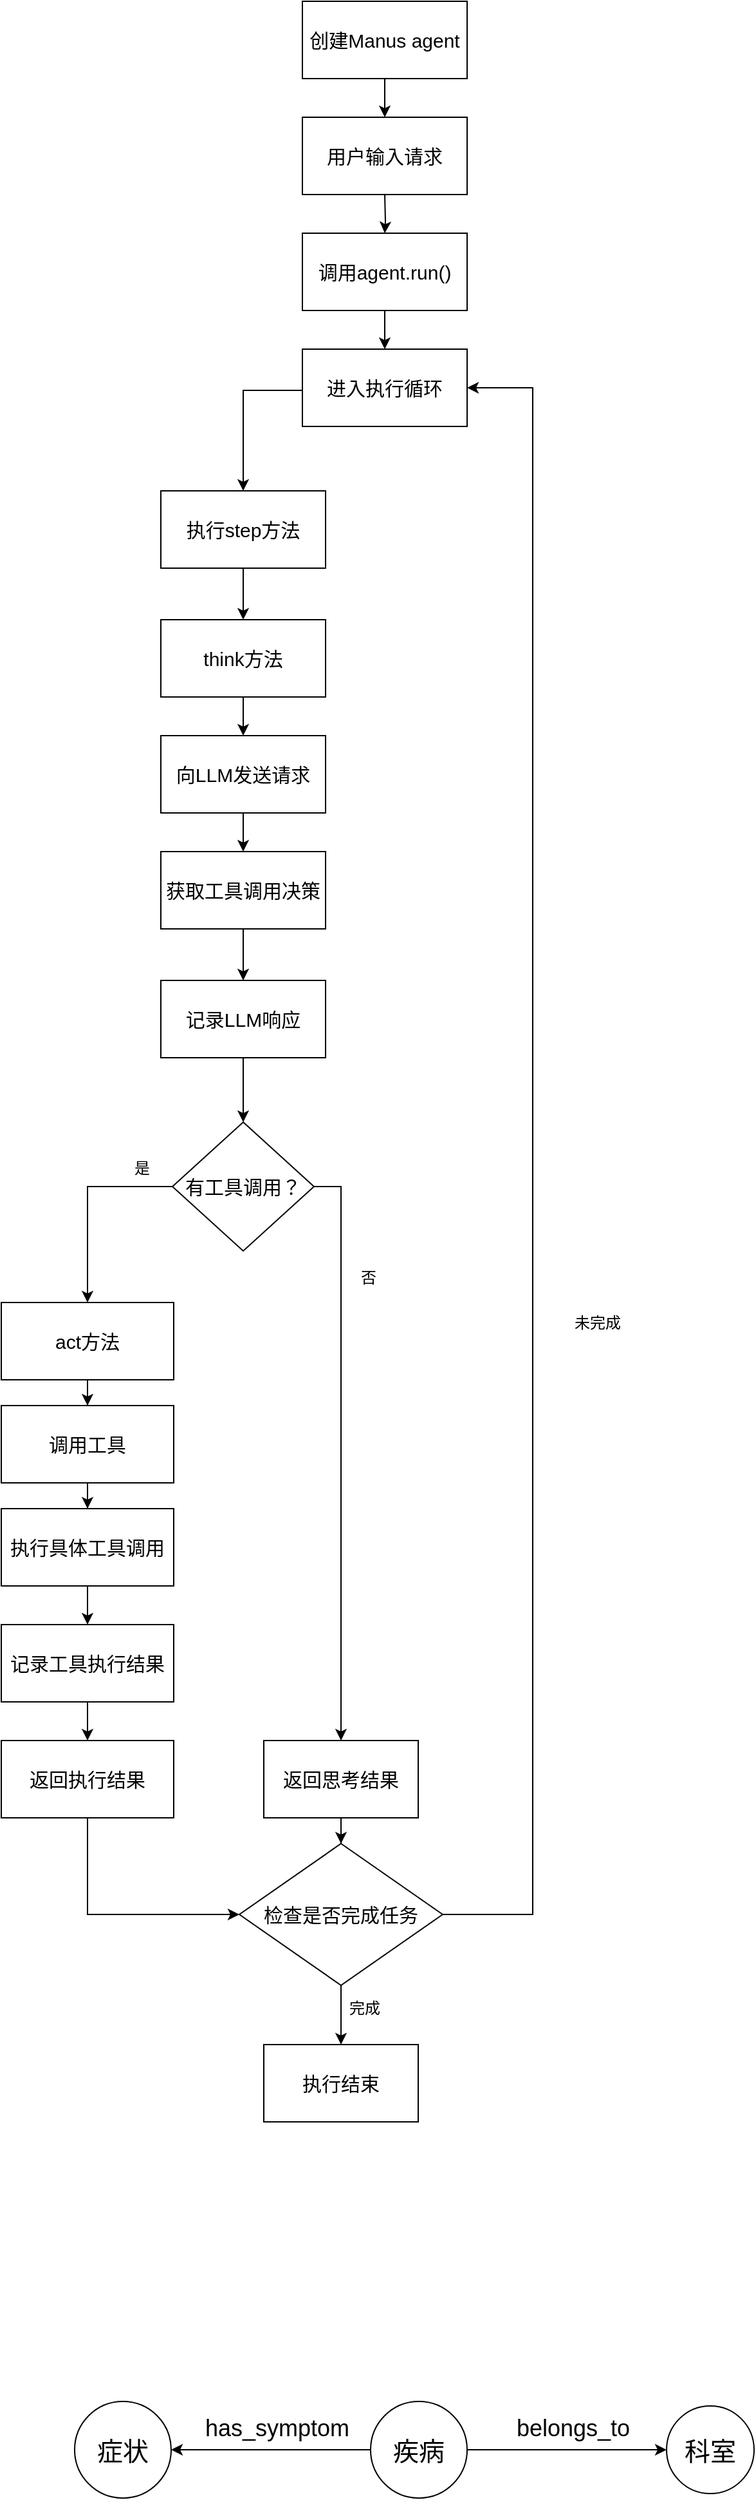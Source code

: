 <mxfile version="27.1.1">
  <diagram name="第 1 页" id="XrAzQeYm1N9VuY8X3JVy">
    <mxGraphModel dx="1418" dy="752" grid="0" gridSize="10" guides="1" tooltips="1" connect="1" arrows="1" fold="1" page="1" pageScale="1" pageWidth="827" pageHeight="1169" math="0" shadow="0">
      <root>
        <mxCell id="0" />
        <mxCell id="1" parent="0" />
        <mxCell id="NaGLtLPMVxLZHlq2lp-Q-1" value="用户输入请求" style="rounded=0;whiteSpace=wrap;html=1;fontSize=15;" parent="1" vertex="1">
          <mxGeometry x="340" y="220" width="128" height="60" as="geometry" />
        </mxCell>
        <mxCell id="NaGLtLPMVxLZHlq2lp-Q-21" style="edgeStyle=orthogonalEdgeStyle;rounded=0;orthogonalLoop=1;jettySize=auto;html=1;" parent="1" target="NaGLtLPMVxLZHlq2lp-Q-3" edge="1">
          <mxGeometry relative="1" as="geometry">
            <mxPoint x="404" y="280" as="sourcePoint" />
          </mxGeometry>
        </mxCell>
        <mxCell id="NaGLtLPMVxLZHlq2lp-Q-22" style="edgeStyle=orthogonalEdgeStyle;rounded=0;orthogonalLoop=1;jettySize=auto;html=1;" parent="1" source="NaGLtLPMVxLZHlq2lp-Q-3" target="NaGLtLPMVxLZHlq2lp-Q-4" edge="1">
          <mxGeometry relative="1" as="geometry" />
        </mxCell>
        <mxCell id="NaGLtLPMVxLZHlq2lp-Q-3" value="调用agent.run()" style="rounded=0;whiteSpace=wrap;html=1;fontSize=15;" parent="1" vertex="1">
          <mxGeometry x="340" y="310" width="128" height="60" as="geometry" />
        </mxCell>
        <mxCell id="NaGLtLPMVxLZHlq2lp-Q-25" style="edgeStyle=orthogonalEdgeStyle;rounded=0;orthogonalLoop=1;jettySize=auto;html=1;" parent="1" source="NaGLtLPMVxLZHlq2lp-Q-4" target="NaGLtLPMVxLZHlq2lp-Q-5" edge="1">
          <mxGeometry relative="1" as="geometry">
            <Array as="points">
              <mxPoint x="294" y="432" />
            </Array>
          </mxGeometry>
        </mxCell>
        <mxCell id="NaGLtLPMVxLZHlq2lp-Q-4" value="进入执行循环" style="rounded=0;whiteSpace=wrap;html=1;fontSize=15;" parent="1" vertex="1">
          <mxGeometry x="340" y="400" width="128" height="60" as="geometry" />
        </mxCell>
        <mxCell id="NaGLtLPMVxLZHlq2lp-Q-26" style="edgeStyle=orthogonalEdgeStyle;rounded=0;orthogonalLoop=1;jettySize=auto;html=1;" parent="1" source="NaGLtLPMVxLZHlq2lp-Q-5" target="NaGLtLPMVxLZHlq2lp-Q-6" edge="1">
          <mxGeometry relative="1" as="geometry" />
        </mxCell>
        <mxCell id="NaGLtLPMVxLZHlq2lp-Q-5" value="执行step方法" style="rounded=0;whiteSpace=wrap;html=1;fontSize=15;" parent="1" vertex="1">
          <mxGeometry x="230" y="510" width="128" height="60" as="geometry" />
        </mxCell>
        <mxCell id="NaGLtLPMVxLZHlq2lp-Q-27" style="edgeStyle=orthogonalEdgeStyle;rounded=0;orthogonalLoop=1;jettySize=auto;html=1;" parent="1" source="NaGLtLPMVxLZHlq2lp-Q-6" target="NaGLtLPMVxLZHlq2lp-Q-7" edge="1">
          <mxGeometry relative="1" as="geometry" />
        </mxCell>
        <mxCell id="NaGLtLPMVxLZHlq2lp-Q-6" value="think方法" style="rounded=0;whiteSpace=wrap;html=1;fontSize=15;" parent="1" vertex="1">
          <mxGeometry x="230" y="610" width="128" height="60" as="geometry" />
        </mxCell>
        <mxCell id="NaGLtLPMVxLZHlq2lp-Q-28" style="edgeStyle=orthogonalEdgeStyle;rounded=0;orthogonalLoop=1;jettySize=auto;html=1;" parent="1" source="NaGLtLPMVxLZHlq2lp-Q-7" target="NaGLtLPMVxLZHlq2lp-Q-8" edge="1">
          <mxGeometry relative="1" as="geometry" />
        </mxCell>
        <mxCell id="NaGLtLPMVxLZHlq2lp-Q-7" value="向LLM发送请求" style="rounded=0;whiteSpace=wrap;html=1;fontSize=15;" parent="1" vertex="1">
          <mxGeometry x="230" y="700" width="128" height="60" as="geometry" />
        </mxCell>
        <mxCell id="NaGLtLPMVxLZHlq2lp-Q-29" style="edgeStyle=orthogonalEdgeStyle;rounded=0;orthogonalLoop=1;jettySize=auto;html=1;" parent="1" source="NaGLtLPMVxLZHlq2lp-Q-8" target="NaGLtLPMVxLZHlq2lp-Q-9" edge="1">
          <mxGeometry relative="1" as="geometry" />
        </mxCell>
        <mxCell id="NaGLtLPMVxLZHlq2lp-Q-8" value="获取工具调用决策" style="rounded=0;whiteSpace=wrap;html=1;fontSize=15;" parent="1" vertex="1">
          <mxGeometry x="230" y="790" width="128" height="60" as="geometry" />
        </mxCell>
        <mxCell id="NaGLtLPMVxLZHlq2lp-Q-30" style="edgeStyle=orthogonalEdgeStyle;rounded=0;orthogonalLoop=1;jettySize=auto;html=1;entryX=0.5;entryY=0;entryDx=0;entryDy=0;" parent="1" source="NaGLtLPMVxLZHlq2lp-Q-9" target="NaGLtLPMVxLZHlq2lp-Q-10" edge="1">
          <mxGeometry relative="1" as="geometry" />
        </mxCell>
        <mxCell id="NaGLtLPMVxLZHlq2lp-Q-9" value="记录LLM响应" style="rounded=0;whiteSpace=wrap;html=1;fontSize=15;" parent="1" vertex="1">
          <mxGeometry x="230" y="890" width="128" height="60" as="geometry" />
        </mxCell>
        <mxCell id="NaGLtLPMVxLZHlq2lp-Q-33" style="edgeStyle=orthogonalEdgeStyle;rounded=0;orthogonalLoop=1;jettySize=auto;html=1;" parent="1" source="NaGLtLPMVxLZHlq2lp-Q-10" target="NaGLtLPMVxLZHlq2lp-Q-11" edge="1">
          <mxGeometry relative="1" as="geometry">
            <Array as="points">
              <mxPoint x="173" y="1050" />
            </Array>
          </mxGeometry>
        </mxCell>
        <mxCell id="NaGLtLPMVxLZHlq2lp-Q-10" value="有工具调用？" style="rhombus;whiteSpace=wrap;html=1;fontSize=15;" parent="1" vertex="1">
          <mxGeometry x="239" y="1000" width="110" height="100" as="geometry" />
        </mxCell>
        <mxCell id="NaGLtLPMVxLZHlq2lp-Q-34" style="edgeStyle=orthogonalEdgeStyle;rounded=0;orthogonalLoop=1;jettySize=auto;html=1;" parent="1" source="NaGLtLPMVxLZHlq2lp-Q-11" target="NaGLtLPMVxLZHlq2lp-Q-12" edge="1">
          <mxGeometry relative="1" as="geometry" />
        </mxCell>
        <mxCell id="NaGLtLPMVxLZHlq2lp-Q-11" value="act方法" style="rounded=0;whiteSpace=wrap;html=1;fontSize=15;" parent="1" vertex="1">
          <mxGeometry x="106" y="1140" width="134" height="60" as="geometry" />
        </mxCell>
        <mxCell id="NaGLtLPMVxLZHlq2lp-Q-35" style="edgeStyle=orthogonalEdgeStyle;rounded=0;orthogonalLoop=1;jettySize=auto;html=1;" parent="1" source="NaGLtLPMVxLZHlq2lp-Q-12" target="NaGLtLPMVxLZHlq2lp-Q-13" edge="1">
          <mxGeometry relative="1" as="geometry" />
        </mxCell>
        <mxCell id="NaGLtLPMVxLZHlq2lp-Q-12" value="调用工具" style="rounded=0;whiteSpace=wrap;html=1;fontSize=15;" parent="1" vertex="1">
          <mxGeometry x="106" y="1220" width="134" height="60" as="geometry" />
        </mxCell>
        <mxCell id="NaGLtLPMVxLZHlq2lp-Q-36" style="edgeStyle=orthogonalEdgeStyle;rounded=0;orthogonalLoop=1;jettySize=auto;html=1;" parent="1" source="NaGLtLPMVxLZHlq2lp-Q-13" target="NaGLtLPMVxLZHlq2lp-Q-14" edge="1">
          <mxGeometry relative="1" as="geometry" />
        </mxCell>
        <mxCell id="NaGLtLPMVxLZHlq2lp-Q-13" value="执行具体工具调用" style="rounded=0;whiteSpace=wrap;html=1;fontSize=15;" parent="1" vertex="1">
          <mxGeometry x="106" y="1300" width="134" height="60" as="geometry" />
        </mxCell>
        <mxCell id="NaGLtLPMVxLZHlq2lp-Q-37" style="edgeStyle=orthogonalEdgeStyle;rounded=0;orthogonalLoop=1;jettySize=auto;html=1;" parent="1" source="NaGLtLPMVxLZHlq2lp-Q-14" target="NaGLtLPMVxLZHlq2lp-Q-15" edge="1">
          <mxGeometry relative="1" as="geometry" />
        </mxCell>
        <mxCell id="NaGLtLPMVxLZHlq2lp-Q-14" value="记录工具执行结果" style="rounded=0;whiteSpace=wrap;html=1;fontSize=15;" parent="1" vertex="1">
          <mxGeometry x="106" y="1390" width="134" height="60" as="geometry" />
        </mxCell>
        <mxCell id="NaGLtLPMVxLZHlq2lp-Q-39" style="edgeStyle=orthogonalEdgeStyle;rounded=0;orthogonalLoop=1;jettySize=auto;html=1;entryX=0;entryY=0.5;entryDx=0;entryDy=0;" parent="1" source="NaGLtLPMVxLZHlq2lp-Q-15" target="NaGLtLPMVxLZHlq2lp-Q-18" edge="1">
          <mxGeometry relative="1" as="geometry">
            <Array as="points">
              <mxPoint x="173" y="1615" />
            </Array>
          </mxGeometry>
        </mxCell>
        <mxCell id="NaGLtLPMVxLZHlq2lp-Q-15" value="返回执行结果" style="rounded=0;whiteSpace=wrap;html=1;fontSize=15;" parent="1" vertex="1">
          <mxGeometry x="106" y="1480" width="134" height="60" as="geometry" />
        </mxCell>
        <mxCell id="NaGLtLPMVxLZHlq2lp-Q-42" style="edgeStyle=orthogonalEdgeStyle;rounded=0;orthogonalLoop=1;jettySize=auto;html=1;" parent="1" source="NaGLtLPMVxLZHlq2lp-Q-16" target="NaGLtLPMVxLZHlq2lp-Q-18" edge="1">
          <mxGeometry relative="1" as="geometry" />
        </mxCell>
        <mxCell id="NaGLtLPMVxLZHlq2lp-Q-16" value="返回思考结果" style="rounded=0;whiteSpace=wrap;html=1;fontSize=15;" parent="1" vertex="1">
          <mxGeometry x="310" y="1480" width="120" height="60" as="geometry" />
        </mxCell>
        <mxCell id="NaGLtLPMVxLZHlq2lp-Q-44" style="edgeStyle=orthogonalEdgeStyle;rounded=0;orthogonalLoop=1;jettySize=auto;html=1;" parent="1" source="NaGLtLPMVxLZHlq2lp-Q-18" target="NaGLtLPMVxLZHlq2lp-Q-19" edge="1">
          <mxGeometry relative="1" as="geometry" />
        </mxCell>
        <mxCell id="NaGLtLPMVxLZHlq2lp-Q-45" style="edgeStyle=orthogonalEdgeStyle;rounded=0;orthogonalLoop=1;jettySize=auto;html=1;entryX=1;entryY=0.5;entryDx=0;entryDy=0;" parent="1" source="NaGLtLPMVxLZHlq2lp-Q-18" target="NaGLtLPMVxLZHlq2lp-Q-4" edge="1">
          <mxGeometry relative="1" as="geometry">
            <Array as="points">
              <mxPoint x="519" y="1615" />
              <mxPoint x="519" y="430" />
            </Array>
          </mxGeometry>
        </mxCell>
        <mxCell id="NaGLtLPMVxLZHlq2lp-Q-18" value="检查是否完成任务" style="rhombus;whiteSpace=wrap;html=1;fontSize=15;" parent="1" vertex="1">
          <mxGeometry x="291" y="1560" width="158" height="110" as="geometry" />
        </mxCell>
        <mxCell id="NaGLtLPMVxLZHlq2lp-Q-19" value="执行结束" style="rounded=0;whiteSpace=wrap;html=1;fontSize=15;" parent="1" vertex="1">
          <mxGeometry x="310" y="1716" width="120" height="60" as="geometry" />
        </mxCell>
        <mxCell id="NaGLtLPMVxLZHlq2lp-Q-24" style="edgeStyle=orthogonalEdgeStyle;rounded=0;orthogonalLoop=1;jettySize=auto;html=1;" parent="1" source="NaGLtLPMVxLZHlq2lp-Q-23" target="NaGLtLPMVxLZHlq2lp-Q-1" edge="1">
          <mxGeometry relative="1" as="geometry" />
        </mxCell>
        <mxCell id="NaGLtLPMVxLZHlq2lp-Q-23" value="创建Manus agent" style="rounded=0;whiteSpace=wrap;html=1;fontSize=15;" parent="1" vertex="1">
          <mxGeometry x="340" y="130" width="128" height="60" as="geometry" />
        </mxCell>
        <mxCell id="NaGLtLPMVxLZHlq2lp-Q-31" value="是" style="text;html=1;align=center;verticalAlign=middle;resizable=0;points=[];autosize=1;strokeColor=none;fillColor=none;" parent="1" vertex="1">
          <mxGeometry x="200" y="1023" width="30" height="26" as="geometry" />
        </mxCell>
        <mxCell id="NaGLtLPMVxLZHlq2lp-Q-32" value="否" style="text;html=1;align=center;verticalAlign=middle;resizable=0;points=[];autosize=1;strokeColor=none;fillColor=none;" parent="1" vertex="1">
          <mxGeometry x="376" y="1108" width="30" height="26" as="geometry" />
        </mxCell>
        <mxCell id="NaGLtLPMVxLZHlq2lp-Q-40" style="edgeStyle=orthogonalEdgeStyle;rounded=0;orthogonalLoop=1;jettySize=auto;html=1;entryX=0.5;entryY=0;entryDx=0;entryDy=0;" parent="1" source="NaGLtLPMVxLZHlq2lp-Q-10" target="NaGLtLPMVxLZHlq2lp-Q-16" edge="1">
          <mxGeometry relative="1" as="geometry">
            <mxPoint x="363" y="1477" as="targetPoint" />
            <Array as="points">
              <mxPoint x="370" y="1050" />
            </Array>
          </mxGeometry>
        </mxCell>
        <mxCell id="NaGLtLPMVxLZHlq2lp-Q-41" value="未完成" style="text;html=1;align=center;verticalAlign=middle;resizable=0;points=[];autosize=1;strokeColor=none;fillColor=none;" parent="1" vertex="1">
          <mxGeometry x="542" y="1143" width="54" height="26" as="geometry" />
        </mxCell>
        <mxCell id="NaGLtLPMVxLZHlq2lp-Q-43" value="完成" style="text;html=1;align=center;verticalAlign=middle;resizable=0;points=[];autosize=1;strokeColor=none;fillColor=none;" parent="1" vertex="1">
          <mxGeometry x="367" y="1675" width="42" height="26" as="geometry" />
        </mxCell>
        <mxCell id="hRCrfckKiqb29PNzPiwE-2" value="症状" style="ellipse;whiteSpace=wrap;html=1;aspect=fixed;fontSize=20;" vertex="1" parent="1">
          <mxGeometry x="163" y="1993" width="75" height="75" as="geometry" />
        </mxCell>
        <mxCell id="hRCrfckKiqb29PNzPiwE-3" value="疾病" style="ellipse;whiteSpace=wrap;html=1;aspect=fixed;fontSize=20;" vertex="1" parent="1">
          <mxGeometry x="393" y="1993" width="75" height="75" as="geometry" />
        </mxCell>
        <mxCell id="hRCrfckKiqb29PNzPiwE-4" value="科室" style="ellipse;whiteSpace=wrap;html=1;aspect=fixed;fontSize=20;" vertex="1" parent="1">
          <mxGeometry x="623" y="1996.5" width="68" height="68" as="geometry" />
        </mxCell>
        <mxCell id="hRCrfckKiqb29PNzPiwE-5" value="" style="endArrow=classic;html=1;rounded=0;exitX=0;exitY=0.5;exitDx=0;exitDy=0;entryX=1;entryY=0.5;entryDx=0;entryDy=0;" edge="1" parent="1" source="hRCrfckKiqb29PNzPiwE-3" target="hRCrfckKiqb29PNzPiwE-2">
          <mxGeometry width="50" height="50" relative="1" as="geometry">
            <mxPoint x="292" y="2034" as="sourcePoint" />
            <mxPoint x="342" y="1984" as="targetPoint" />
          </mxGeometry>
        </mxCell>
        <mxCell id="hRCrfckKiqb29PNzPiwE-6" value="" style="endArrow=classic;html=1;rounded=0;exitX=1;exitY=0.5;exitDx=0;exitDy=0;entryX=0;entryY=0.5;entryDx=0;entryDy=0;" edge="1" parent="1" source="hRCrfckKiqb29PNzPiwE-3" target="hRCrfckKiqb29PNzPiwE-4">
          <mxGeometry width="50" height="50" relative="1" as="geometry">
            <mxPoint x="625" y="2030" as="sourcePoint" />
            <mxPoint x="585" y="1976" as="targetPoint" />
          </mxGeometry>
        </mxCell>
        <mxCell id="hRCrfckKiqb29PNzPiwE-7" value="has_symptom" style="text;html=1;align=center;verticalAlign=middle;resizable=0;points=[];autosize=1;strokeColor=none;fillColor=none;fontSize=18;" vertex="1" parent="1">
          <mxGeometry x="255" y="1996.5" width="130" height="34" as="geometry" />
        </mxCell>
        <mxCell id="hRCrfckKiqb29PNzPiwE-8" value="belongs_to" style="text;html=1;align=center;verticalAlign=middle;resizable=0;points=[];autosize=1;strokeColor=none;fillColor=none;fontSize=18;" vertex="1" parent="1">
          <mxGeometry x="497" y="1996.5" width="106" height="34" as="geometry" />
        </mxCell>
      </root>
    </mxGraphModel>
  </diagram>
</mxfile>
